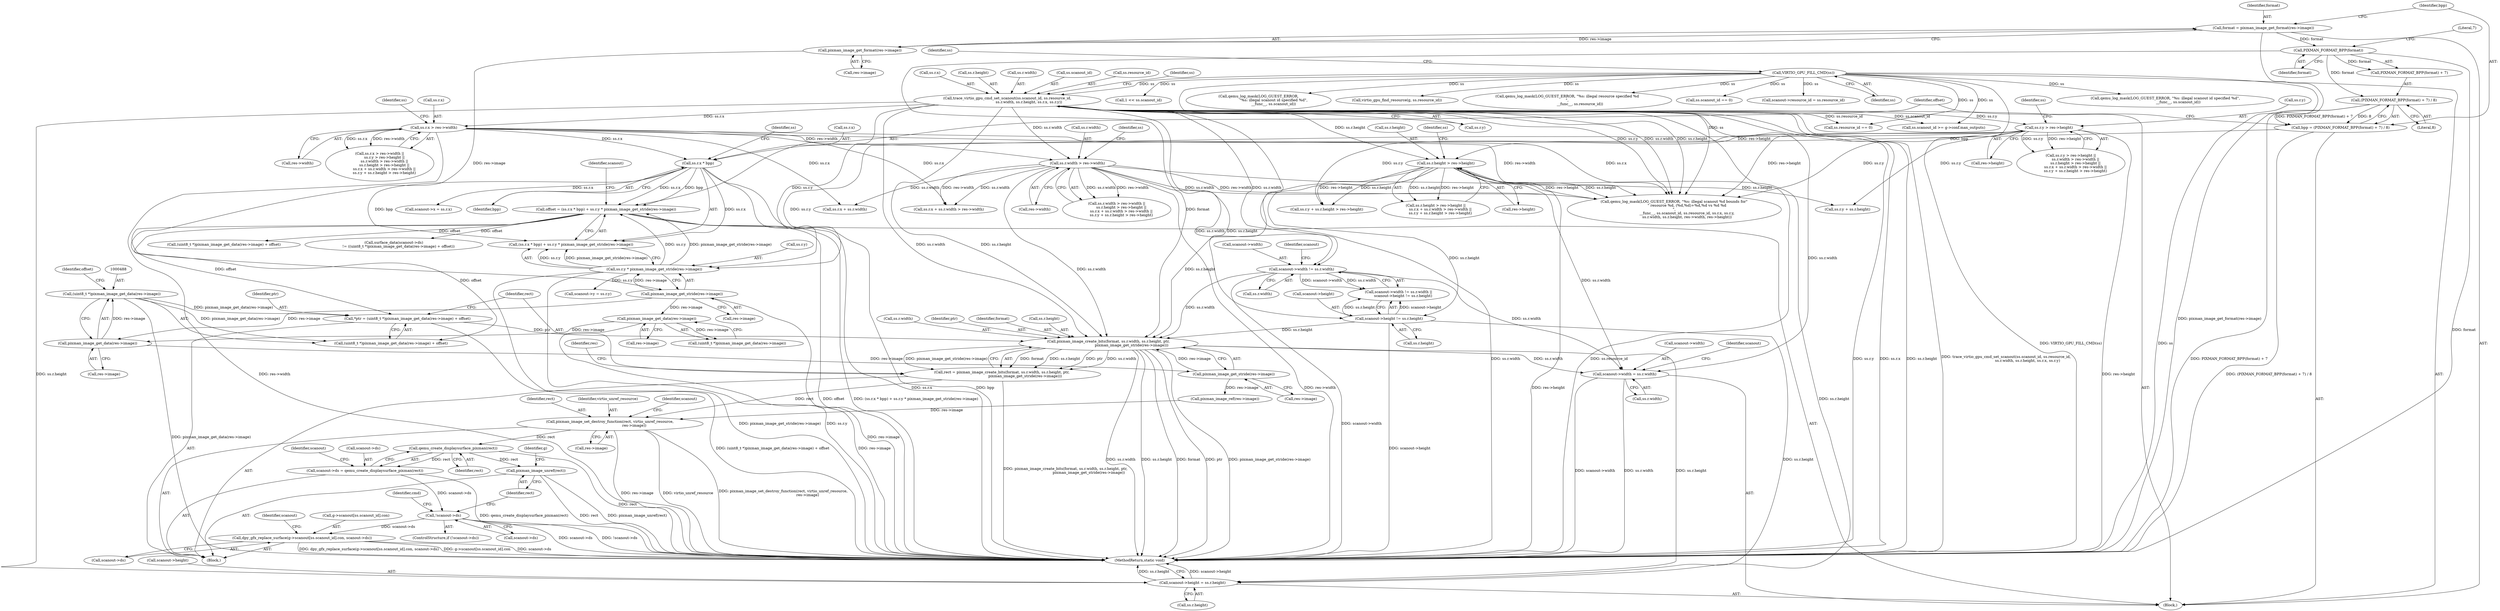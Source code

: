 digraph "0_qemu_dd248ed7e204ee8a1873914e02b8b526e8f1b80d@API" {
"1000496" [label="(Call,pixman_image_create_bits(format, ss.r.width, ss.r.height, ptr,\n                                        pixman_image_get_stride(res->image)))"];
"1000418" [label="(Call,PIXMAN_FORMAT_BPP(format))"];
"1000408" [label="(Call,format = pixman_image_get_format(res->image))"];
"1000410" [label="(Call,pixman_image_get_format(res->image))"];
"1000463" [label="(Call,scanout->width != ss.r.width)"];
"1000114" [label="(Call,trace_virtio_gpu_cmd_set_scanout(ss.scanout_id, ss.resource_id,\n                                     ss.r.width, ss.r.height, ss.r.x, ss.r.y))"];
"1000112" [label="(Call,VIRTIO_GPU_FILL_CMD(ss))"];
"1000305" [label="(Call,ss.r.width > res->width)"];
"1000285" [label="(Call,ss.r.x > res->width)"];
"1000315" [label="(Call,ss.r.height > res->height)"];
"1000295" [label="(Call,ss.r.y > res->height)"];
"1000472" [label="(Call,scanout->height != ss.r.height)"];
"1000484" [label="(Call,*ptr = (uint8_t *)pixman_image_get_data(res->image) + offset)"];
"1000487" [label="(Call,(uint8_t *)pixman_image_get_data(res->image))"];
"1000489" [label="(Call,pixman_image_get_data(res->image))"];
"1000457" [label="(Call,pixman_image_get_data(res->image))"];
"1000438" [label="(Call,pixman_image_get_stride(res->image))"];
"1000422" [label="(Call,offset = (ss.r.x * bpp) + ss.r.y * pixman_image_get_stride(res->image))"];
"1000425" [label="(Call,ss.r.x * bpp)"];
"1000414" [label="(Call,bpp = (PIXMAN_FORMAT_BPP(format) + 7) / 8)"];
"1000416" [label="(Call,(PIXMAN_FORMAT_BPP(format) + 7) / 8)"];
"1000432" [label="(Call,ss.r.y * pixman_image_get_stride(res->image))"];
"1000509" [label="(Call,pixman_image_get_stride(res->image))"];
"1000494" [label="(Call,rect = pixman_image_create_bits(format, ss.r.width, ss.r.height, ptr,\n                                        pixman_image_get_stride(res->image)))"];
"1000517" [label="(Call,pixman_image_set_destroy_function(rect, virtio_unref_resource,\n                                          res->image))"];
"1000527" [label="(Call,qemu_create_displaysurface_pixman(rect))"];
"1000523" [label="(Call,scanout->ds = qemu_create_displaysurface_pixman(rect))"];
"1000530" [label="(Call,!scanout->ds)"];
"1000543" [label="(Call,dpy_gfx_replace_surface(g->scanout[ss.scanout_id].con, scanout->ds))"];
"1000541" [label="(Call,pixman_image_unref(rect))"];
"1000581" [label="(Call,scanout->width = ss.r.width)"];
"1000590" [label="(Call,scanout->height = ss.r.height)"];
"1000112" [label="(Call,VIRTIO_GPU_FILL_CMD(ss))"];
"1000541" [label="(Call,pixman_image_unref(rect))"];
"1000498" [label="(Call,ss.r.width)"];
"1000585" [label="(Call,ss.r.width)"];
"1000435" [label="(Identifier,ss)"];
"1000114" [label="(Call,trace_virtio_gpu_cmd_set_scanout(ss.scanout_id, ss.resource_id,\n                                     ss.r.width, ss.r.height, ss.r.x, ss.r.y))"];
"1000494" [label="(Call,rect = pixman_image_create_bits(format, ss.r.width, ss.r.height, ptr,\n                                        pixman_image_get_stride(res->image)))"];
"1000321" [label="(Call,res->height)"];
"1000284" [label="(Call,ss.r.x > res->width ||\n        ss.r.y > res->height ||\n        ss.r.width > res->width ||\n        ss.r.height > res->height ||\n        ss.r.x + ss.r.width > res->width ||\n        ss.r.y + ss.r.height > res->height)"];
"1000152" [label="(Call,qemu_log_mask(LOG_GUEST_ERROR, \"%s: illegal scanout id specified %d\",\n                      __func__, ss.scanout_id))"];
"1000314" [label="(Call,ss.r.height > res->height ||\n        ss.r.x + ss.r.width > res->width ||\n        ss.r.y + ss.r.height > res->height)"];
"1000118" [label="(Call,ss.resource_id)"];
"1000432" [label="(Call,ss.r.y * pixman_image_get_stride(res->image))"];
"1000481" [label="(Block,)"];
"1000207" [label="(Call,1 << ss.scanout_id)"];
"1000495" [label="(Identifier,rect)"];
"1000484" [label="(Call,*ptr = (uint8_t *)pixman_image_get_data(res->image) + offset)"];
"1000547" [label="(Identifier,g)"];
"1000489" [label="(Call,pixman_image_get_data(res->image))"];
"1000544" [label="(Call,g->scanout[ss.scanout_id].con)"];
"1000524" [label="(Call,scanout->ds)"];
"1000543" [label="(Call,dpy_gfx_replace_surface(g->scanout[ss.scanout_id].con, scanout->ds))"];
"1000433" [label="(Call,ss.r.y)"];
"1000486" [label="(Call,(uint8_t *)pixman_image_get_data(res->image) + offset)"];
"1000487" [label="(Call,(uint8_t *)pixman_image_get_data(res->image))"];
"1000171" [label="(Call,ss.resource_id == 0)"];
"1000463" [label="(Call,scanout->width != ss.r.width)"];
"1000518" [label="(Identifier,rect)"];
"1000455" [label="(Call,(uint8_t *)pixman_image_get_data(res->image))"];
"1000410" [label="(Call,pixman_image_get_format(res->image))"];
"1000305" [label="(Call,ss.r.width > res->width)"];
"1000472" [label="(Call,scanout->height != ss.r.height)"];
"1000422" [label="(Call,offset = (ss.r.x * bpp) + ss.r.y * pixman_image_get_stride(res->image))"];
"1000356" [label="(Call,qemu_log_mask(LOG_GUEST_ERROR, \"%s: illegal scanout %d bounds for\"\n                      \" resource %d, (%d,%d)+%d,%d vs %d %d\n\",\n                      __func__, ss.scanout_id, ss.resource_id, ss.r.x, ss.r.y,\n                      ss.r.width, ss.r.height, res->width, res->height))"];
"1000424" [label="(Call,(ss.r.x * bpp) + ss.r.y * pixman_image_get_stride(res->image))"];
"1000530" [label="(Call,!scanout->ds)"];
"1000316" [label="(Call,ss.r.height)"];
"1000311" [label="(Call,res->width)"];
"1000219" [label="(Call,qemu_log_mask(LOG_GUEST_ERROR,\n                          \"%s: illegal scanout id specified %d\",\n                          __func__, ss.scanout_id))"];
"1000116" [label="(Identifier,ss)"];
"1000329" [label="(Identifier,ss)"];
"1000474" [label="(Identifier,scanout)"];
"1000144" [label="(Identifier,ss)"];
"1000529" [label="(ControlStructure,if (!scanout->ds))"];
"1000446" [label="(Identifier,scanout)"];
"1000508" [label="(Identifier,ptr)"];
"1000325" [label="(Call,ss.r.x + ss.r.width > res->width)"];
"1000419" [label="(Identifier,format)"];
"1000519" [label="(Identifier,virtio_unref_resource)"];
"1000509" [label="(Call,pixman_image_get_stride(res->image))"];
"1000131" [label="(Call,ss.r.x)"];
"1000476" [label="(Call,ss.r.height)"];
"1000462" [label="(Call,scanout->width != ss.r.width ||\n        scanout->height != ss.r.height)"];
"1000261" [label="(Call,virtio_gpu_find_resource(g, ss.resource_id))"];
"1000473" [label="(Call,scanout->height)"];
"1000304" [label="(Call,ss.r.width > res->width ||\n        ss.r.height > res->height ||\n        ss.r.x + ss.r.width > res->width ||\n        ss.r.y + ss.r.height > res->height)"];
"1000490" [label="(Call,res->image)"];
"1000438" [label="(Call,pixman_image_get_stride(res->image))"];
"1000308" [label="(Identifier,ss)"];
"1000590" [label="(Call,scanout->height = ss.r.height)"];
"1000285" [label="(Call,ss.r.x > res->width)"];
"1000291" [label="(Call,res->width)"];
"1000582" [label="(Call,scanout->width)"];
"1000532" [label="(Identifier,scanout)"];
"1000301" [label="(Call,res->height)"];
"1000558" [label="(Identifier,scanout)"];
"1000414" [label="(Call,bpp = (PIXMAN_FORMAT_BPP(format) + 7) / 8)"];
"1000318" [label="(Identifier,ss)"];
"1000126" [label="(Call,ss.r.height)"];
"1000563" [label="(Call,scanout->x = ss.r.x)"];
"1000270" [label="(Call,qemu_log_mask(LOG_GUEST_ERROR, \"%s: illegal resource specified %d\n\",\n                      __func__, ss.resource_id))"];
"1000493" [label="(Identifier,offset)"];
"1000457" [label="(Call,pixman_image_get_data(res->image))"];
"1000458" [label="(Call,res->image)"];
"1000542" [label="(Identifier,rect)"];
"1000213" [label="(Call,ss.scanout_id == 0)"];
"1000520" [label="(Call,res->image)"];
"1000426" [label="(Call,ss.r.x)"];
"1000418" [label="(Call,PIXMAN_FORMAT_BPP(format))"];
"1000315" [label="(Call,ss.r.height > res->height)"];
"1000306" [label="(Call,ss.r.width)"];
"1000581" [label="(Call,scanout->width = ss.r.width)"];
"1000411" [label="(Call,res->image)"];
"1000326" [label="(Call,ss.r.x + ss.r.width)"];
"1000454" [label="(Call,(uint8_t *)pixman_image_get_data(res->image) + offset)"];
"1000523" [label="(Call,scanout->ds = qemu_create_displaysurface_pixman(rect))"];
"1000537" [label="(Identifier,cmd)"];
"1000121" [label="(Call,ss.r.width)"];
"1000295" [label="(Call,ss.r.y > res->height)"];
"1000417" [label="(Call,PIXMAN_FORMAT_BPP(format) + 7)"];
"1000556" [label="(Call,scanout->resource_id = ss.resource_id)"];
"1000423" [label="(Identifier,offset)"];
"1000420" [label="(Literal,7)"];
"1000341" [label="(Call,ss.r.y + ss.r.height)"];
"1000431" [label="(Identifier,bpp)"];
"1000497" [label="(Identifier,format)"];
"1000298" [label="(Identifier,ss)"];
"1000572" [label="(Call,scanout->y = ss.r.y)"];
"1000531" [label="(Call,scanout->ds)"];
"1000591" [label="(Call,scanout->height)"];
"1000592" [label="(Identifier,scanout)"];
"1000113" [label="(Identifier,ss)"];
"1000296" [label="(Call,ss.r.y)"];
"1000525" [label="(Identifier,scanout)"];
"1000513" [label="(Call,pixman_image_ref(res->image))"];
"1000415" [label="(Identifier,bpp)"];
"1000485" [label="(Identifier,ptr)"];
"1000553" [label="(Call,scanout->ds)"];
"1000496" [label="(Call,pixman_image_create_bits(format, ss.r.width, ss.r.height, ptr,\n                                        pixman_image_get_stride(res->image)))"];
"1000464" [label="(Call,scanout->width)"];
"1000527" [label="(Call,qemu_create_displaysurface_pixman(rect))"];
"1000286" [label="(Call,ss.r.x)"];
"1000517" [label="(Call,pixman_image_set_destroy_function(rect, virtio_unref_resource,\n                                          res->image))"];
"1000408" [label="(Call,format = pixman_image_get_format(res->image))"];
"1000294" [label="(Call,ss.r.y > res->height ||\n        ss.r.width > res->width ||\n        ss.r.height > res->height ||\n        ss.r.x + ss.r.width > res->width ||\n        ss.r.y + ss.r.height > res->height)"];
"1000425" [label="(Call,ss.r.x * bpp)"];
"1000594" [label="(Call,ss.r.height)"];
"1000136" [label="(Call,ss.r.y)"];
"1000503" [label="(Call,ss.r.height)"];
"1000599" [label="(MethodReturn,static void)"];
"1000115" [label="(Call,ss.scanout_id)"];
"1000510" [label="(Call,res->image)"];
"1000449" [label="(Call,surface_data(scanout->ds)\n        != ((uint8_t *)pixman_image_get_data(res->image) + offset))"];
"1000467" [label="(Call,ss.r.width)"];
"1000340" [label="(Call,ss.r.y + ss.r.height > res->height)"];
"1000416" [label="(Call,(PIXMAN_FORMAT_BPP(format) + 7) / 8)"];
"1000142" [label="(Call,ss.scanout_id >= g->conf.max_outputs)"];
"1000105" [label="(Block,)"];
"1000439" [label="(Call,res->image)"];
"1000515" [label="(Identifier,res)"];
"1000409" [label="(Identifier,format)"];
"1000421" [label="(Literal,8)"];
"1000528" [label="(Identifier,rect)"];
"1000496" -> "1000494"  [label="AST: "];
"1000496" -> "1000509"  [label="CFG: "];
"1000497" -> "1000496"  [label="AST: "];
"1000498" -> "1000496"  [label="AST: "];
"1000503" -> "1000496"  [label="AST: "];
"1000508" -> "1000496"  [label="AST: "];
"1000509" -> "1000496"  [label="AST: "];
"1000494" -> "1000496"  [label="CFG: "];
"1000496" -> "1000599"  [label="DDG: pixman_image_get_stride(res->image)"];
"1000496" -> "1000599"  [label="DDG: ss.r.width"];
"1000496" -> "1000599"  [label="DDG: ss.r.height"];
"1000496" -> "1000599"  [label="DDG: format"];
"1000496" -> "1000599"  [label="DDG: ptr"];
"1000496" -> "1000494"  [label="DDG: format"];
"1000496" -> "1000494"  [label="DDG: ss.r.height"];
"1000496" -> "1000494"  [label="DDG: ptr"];
"1000496" -> "1000494"  [label="DDG: ss.r.width"];
"1000496" -> "1000494"  [label="DDG: pixman_image_get_stride(res->image)"];
"1000418" -> "1000496"  [label="DDG: format"];
"1000463" -> "1000496"  [label="DDG: ss.r.width"];
"1000114" -> "1000496"  [label="DDG: ss.r.width"];
"1000114" -> "1000496"  [label="DDG: ss.r.height"];
"1000305" -> "1000496"  [label="DDG: ss.r.width"];
"1000315" -> "1000496"  [label="DDG: ss.r.height"];
"1000472" -> "1000496"  [label="DDG: ss.r.height"];
"1000484" -> "1000496"  [label="DDG: ptr"];
"1000509" -> "1000496"  [label="DDG: res->image"];
"1000496" -> "1000581"  [label="DDG: ss.r.width"];
"1000496" -> "1000590"  [label="DDG: ss.r.height"];
"1000418" -> "1000417"  [label="AST: "];
"1000418" -> "1000419"  [label="CFG: "];
"1000419" -> "1000418"  [label="AST: "];
"1000420" -> "1000418"  [label="CFG: "];
"1000418" -> "1000599"  [label="DDG: format"];
"1000418" -> "1000416"  [label="DDG: format"];
"1000418" -> "1000417"  [label="DDG: format"];
"1000408" -> "1000418"  [label="DDG: format"];
"1000408" -> "1000105"  [label="AST: "];
"1000408" -> "1000410"  [label="CFG: "];
"1000409" -> "1000408"  [label="AST: "];
"1000410" -> "1000408"  [label="AST: "];
"1000415" -> "1000408"  [label="CFG: "];
"1000408" -> "1000599"  [label="DDG: pixman_image_get_format(res->image)"];
"1000410" -> "1000408"  [label="DDG: res->image"];
"1000410" -> "1000411"  [label="CFG: "];
"1000411" -> "1000410"  [label="AST: "];
"1000410" -> "1000438"  [label="DDG: res->image"];
"1000463" -> "1000462"  [label="AST: "];
"1000463" -> "1000467"  [label="CFG: "];
"1000464" -> "1000463"  [label="AST: "];
"1000467" -> "1000463"  [label="AST: "];
"1000474" -> "1000463"  [label="CFG: "];
"1000462" -> "1000463"  [label="CFG: "];
"1000463" -> "1000599"  [label="DDG: scanout->width"];
"1000463" -> "1000462"  [label="DDG: scanout->width"];
"1000463" -> "1000462"  [label="DDG: ss.r.width"];
"1000114" -> "1000463"  [label="DDG: ss.r.width"];
"1000305" -> "1000463"  [label="DDG: ss.r.width"];
"1000463" -> "1000581"  [label="DDG: ss.r.width"];
"1000114" -> "1000105"  [label="AST: "];
"1000114" -> "1000136"  [label="CFG: "];
"1000115" -> "1000114"  [label="AST: "];
"1000118" -> "1000114"  [label="AST: "];
"1000121" -> "1000114"  [label="AST: "];
"1000126" -> "1000114"  [label="AST: "];
"1000131" -> "1000114"  [label="AST: "];
"1000136" -> "1000114"  [label="AST: "];
"1000144" -> "1000114"  [label="CFG: "];
"1000114" -> "1000599"  [label="DDG: ss.r.height"];
"1000114" -> "1000599"  [label="DDG: trace_virtio_gpu_cmd_set_scanout(ss.scanout_id, ss.resource_id,\n                                     ss.r.width, ss.r.height, ss.r.x, ss.r.y)"];
"1000114" -> "1000599"  [label="DDG: ss.r.width"];
"1000114" -> "1000599"  [label="DDG: ss.resource_id"];
"1000114" -> "1000599"  [label="DDG: ss.r.y"];
"1000114" -> "1000599"  [label="DDG: ss.r.x"];
"1000112" -> "1000114"  [label="DDG: ss"];
"1000114" -> "1000142"  [label="DDG: ss.scanout_id"];
"1000114" -> "1000171"  [label="DDG: ss.resource_id"];
"1000114" -> "1000285"  [label="DDG: ss.r.x"];
"1000114" -> "1000295"  [label="DDG: ss.r.y"];
"1000114" -> "1000305"  [label="DDG: ss.r.width"];
"1000114" -> "1000315"  [label="DDG: ss.r.height"];
"1000114" -> "1000356"  [label="DDG: ss.r.y"];
"1000114" -> "1000356"  [label="DDG: ss.r.width"];
"1000114" -> "1000356"  [label="DDG: ss.r.height"];
"1000114" -> "1000432"  [label="DDG: ss.r.y"];
"1000114" -> "1000472"  [label="DDG: ss.r.height"];
"1000114" -> "1000581"  [label="DDG: ss.r.width"];
"1000114" -> "1000590"  [label="DDG: ss.r.height"];
"1000112" -> "1000105"  [label="AST: "];
"1000112" -> "1000113"  [label="CFG: "];
"1000113" -> "1000112"  [label="AST: "];
"1000116" -> "1000112"  [label="CFG: "];
"1000112" -> "1000599"  [label="DDG: VIRTIO_GPU_FILL_CMD(ss)"];
"1000112" -> "1000599"  [label="DDG: ss"];
"1000112" -> "1000142"  [label="DDG: ss"];
"1000112" -> "1000152"  [label="DDG: ss"];
"1000112" -> "1000171"  [label="DDG: ss"];
"1000112" -> "1000207"  [label="DDG: ss"];
"1000112" -> "1000213"  [label="DDG: ss"];
"1000112" -> "1000219"  [label="DDG: ss"];
"1000112" -> "1000261"  [label="DDG: ss"];
"1000112" -> "1000270"  [label="DDG: ss"];
"1000112" -> "1000356"  [label="DDG: ss"];
"1000112" -> "1000556"  [label="DDG: ss"];
"1000305" -> "1000304"  [label="AST: "];
"1000305" -> "1000311"  [label="CFG: "];
"1000306" -> "1000305"  [label="AST: "];
"1000311" -> "1000305"  [label="AST: "];
"1000318" -> "1000305"  [label="CFG: "];
"1000304" -> "1000305"  [label="CFG: "];
"1000305" -> "1000599"  [label="DDG: res->width"];
"1000305" -> "1000304"  [label="DDG: ss.r.width"];
"1000305" -> "1000304"  [label="DDG: res->width"];
"1000285" -> "1000305"  [label="DDG: res->width"];
"1000305" -> "1000325"  [label="DDG: ss.r.width"];
"1000305" -> "1000325"  [label="DDG: res->width"];
"1000305" -> "1000326"  [label="DDG: ss.r.width"];
"1000305" -> "1000356"  [label="DDG: ss.r.width"];
"1000305" -> "1000356"  [label="DDG: res->width"];
"1000305" -> "1000581"  [label="DDG: ss.r.width"];
"1000285" -> "1000284"  [label="AST: "];
"1000285" -> "1000291"  [label="CFG: "];
"1000286" -> "1000285"  [label="AST: "];
"1000291" -> "1000285"  [label="AST: "];
"1000298" -> "1000285"  [label="CFG: "];
"1000284" -> "1000285"  [label="CFG: "];
"1000285" -> "1000599"  [label="DDG: res->width"];
"1000285" -> "1000284"  [label="DDG: ss.r.x"];
"1000285" -> "1000284"  [label="DDG: res->width"];
"1000285" -> "1000325"  [label="DDG: ss.r.x"];
"1000285" -> "1000326"  [label="DDG: ss.r.x"];
"1000285" -> "1000356"  [label="DDG: ss.r.x"];
"1000285" -> "1000356"  [label="DDG: res->width"];
"1000285" -> "1000425"  [label="DDG: ss.r.x"];
"1000315" -> "1000314"  [label="AST: "];
"1000315" -> "1000321"  [label="CFG: "];
"1000316" -> "1000315"  [label="AST: "];
"1000321" -> "1000315"  [label="AST: "];
"1000329" -> "1000315"  [label="CFG: "];
"1000314" -> "1000315"  [label="CFG: "];
"1000315" -> "1000599"  [label="DDG: res->height"];
"1000315" -> "1000314"  [label="DDG: ss.r.height"];
"1000315" -> "1000314"  [label="DDG: res->height"];
"1000295" -> "1000315"  [label="DDG: res->height"];
"1000315" -> "1000340"  [label="DDG: ss.r.height"];
"1000315" -> "1000340"  [label="DDG: res->height"];
"1000315" -> "1000341"  [label="DDG: ss.r.height"];
"1000315" -> "1000356"  [label="DDG: ss.r.height"];
"1000315" -> "1000356"  [label="DDG: res->height"];
"1000315" -> "1000472"  [label="DDG: ss.r.height"];
"1000315" -> "1000590"  [label="DDG: ss.r.height"];
"1000295" -> "1000294"  [label="AST: "];
"1000295" -> "1000301"  [label="CFG: "];
"1000296" -> "1000295"  [label="AST: "];
"1000301" -> "1000295"  [label="AST: "];
"1000308" -> "1000295"  [label="CFG: "];
"1000294" -> "1000295"  [label="CFG: "];
"1000295" -> "1000599"  [label="DDG: res->height"];
"1000295" -> "1000294"  [label="DDG: ss.r.y"];
"1000295" -> "1000294"  [label="DDG: res->height"];
"1000295" -> "1000340"  [label="DDG: ss.r.y"];
"1000295" -> "1000341"  [label="DDG: ss.r.y"];
"1000295" -> "1000356"  [label="DDG: ss.r.y"];
"1000295" -> "1000356"  [label="DDG: res->height"];
"1000295" -> "1000432"  [label="DDG: ss.r.y"];
"1000472" -> "1000462"  [label="AST: "];
"1000472" -> "1000476"  [label="CFG: "];
"1000473" -> "1000472"  [label="AST: "];
"1000476" -> "1000472"  [label="AST: "];
"1000462" -> "1000472"  [label="CFG: "];
"1000472" -> "1000599"  [label="DDG: scanout->height"];
"1000472" -> "1000462"  [label="DDG: scanout->height"];
"1000472" -> "1000462"  [label="DDG: ss.r.height"];
"1000472" -> "1000590"  [label="DDG: ss.r.height"];
"1000484" -> "1000481"  [label="AST: "];
"1000484" -> "1000486"  [label="CFG: "];
"1000485" -> "1000484"  [label="AST: "];
"1000486" -> "1000484"  [label="AST: "];
"1000495" -> "1000484"  [label="CFG: "];
"1000484" -> "1000599"  [label="DDG: (uint8_t *)pixman_image_get_data(res->image) + offset"];
"1000487" -> "1000484"  [label="DDG: pixman_image_get_data(res->image)"];
"1000422" -> "1000484"  [label="DDG: offset"];
"1000487" -> "1000486"  [label="AST: "];
"1000487" -> "1000489"  [label="CFG: "];
"1000488" -> "1000487"  [label="AST: "];
"1000489" -> "1000487"  [label="AST: "];
"1000493" -> "1000487"  [label="CFG: "];
"1000487" -> "1000599"  [label="DDG: pixman_image_get_data(res->image)"];
"1000487" -> "1000486"  [label="DDG: pixman_image_get_data(res->image)"];
"1000489" -> "1000487"  [label="DDG: res->image"];
"1000489" -> "1000490"  [label="CFG: "];
"1000490" -> "1000489"  [label="AST: "];
"1000457" -> "1000489"  [label="DDG: res->image"];
"1000438" -> "1000489"  [label="DDG: res->image"];
"1000489" -> "1000509"  [label="DDG: res->image"];
"1000457" -> "1000455"  [label="AST: "];
"1000457" -> "1000458"  [label="CFG: "];
"1000458" -> "1000457"  [label="AST: "];
"1000455" -> "1000457"  [label="CFG: "];
"1000457" -> "1000599"  [label="DDG: res->image"];
"1000457" -> "1000455"  [label="DDG: res->image"];
"1000438" -> "1000457"  [label="DDG: res->image"];
"1000438" -> "1000432"  [label="AST: "];
"1000438" -> "1000439"  [label="CFG: "];
"1000439" -> "1000438"  [label="AST: "];
"1000432" -> "1000438"  [label="CFG: "];
"1000438" -> "1000599"  [label="DDG: res->image"];
"1000438" -> "1000432"  [label="DDG: res->image"];
"1000422" -> "1000105"  [label="AST: "];
"1000422" -> "1000424"  [label="CFG: "];
"1000423" -> "1000422"  [label="AST: "];
"1000424" -> "1000422"  [label="AST: "];
"1000446" -> "1000422"  [label="CFG: "];
"1000422" -> "1000599"  [label="DDG: offset"];
"1000422" -> "1000599"  [label="DDG: (ss.r.x * bpp) + ss.r.y * pixman_image_get_stride(res->image)"];
"1000425" -> "1000422"  [label="DDG: ss.r.x"];
"1000425" -> "1000422"  [label="DDG: bpp"];
"1000432" -> "1000422"  [label="DDG: ss.r.y"];
"1000432" -> "1000422"  [label="DDG: pixman_image_get_stride(res->image)"];
"1000422" -> "1000449"  [label="DDG: offset"];
"1000422" -> "1000454"  [label="DDG: offset"];
"1000422" -> "1000486"  [label="DDG: offset"];
"1000425" -> "1000424"  [label="AST: "];
"1000425" -> "1000431"  [label="CFG: "];
"1000426" -> "1000425"  [label="AST: "];
"1000431" -> "1000425"  [label="AST: "];
"1000435" -> "1000425"  [label="CFG: "];
"1000425" -> "1000599"  [label="DDG: ss.r.x"];
"1000425" -> "1000599"  [label="DDG: bpp"];
"1000425" -> "1000424"  [label="DDG: ss.r.x"];
"1000425" -> "1000424"  [label="DDG: bpp"];
"1000414" -> "1000425"  [label="DDG: bpp"];
"1000425" -> "1000563"  [label="DDG: ss.r.x"];
"1000414" -> "1000105"  [label="AST: "];
"1000414" -> "1000416"  [label="CFG: "];
"1000415" -> "1000414"  [label="AST: "];
"1000416" -> "1000414"  [label="AST: "];
"1000423" -> "1000414"  [label="CFG: "];
"1000414" -> "1000599"  [label="DDG: (PIXMAN_FORMAT_BPP(format) + 7) / 8"];
"1000416" -> "1000414"  [label="DDG: PIXMAN_FORMAT_BPP(format) + 7"];
"1000416" -> "1000414"  [label="DDG: 8"];
"1000416" -> "1000421"  [label="CFG: "];
"1000417" -> "1000416"  [label="AST: "];
"1000421" -> "1000416"  [label="AST: "];
"1000416" -> "1000599"  [label="DDG: PIXMAN_FORMAT_BPP(format) + 7"];
"1000432" -> "1000424"  [label="AST: "];
"1000433" -> "1000432"  [label="AST: "];
"1000424" -> "1000432"  [label="CFG: "];
"1000432" -> "1000599"  [label="DDG: pixman_image_get_stride(res->image)"];
"1000432" -> "1000599"  [label="DDG: ss.r.y"];
"1000432" -> "1000424"  [label="DDG: ss.r.y"];
"1000432" -> "1000424"  [label="DDG: pixman_image_get_stride(res->image)"];
"1000432" -> "1000572"  [label="DDG: ss.r.y"];
"1000509" -> "1000510"  [label="CFG: "];
"1000510" -> "1000509"  [label="AST: "];
"1000509" -> "1000513"  [label="DDG: res->image"];
"1000494" -> "1000481"  [label="AST: "];
"1000495" -> "1000494"  [label="AST: "];
"1000515" -> "1000494"  [label="CFG: "];
"1000494" -> "1000599"  [label="DDG: pixman_image_create_bits(format, ss.r.width, ss.r.height, ptr,\n                                        pixman_image_get_stride(res->image))"];
"1000494" -> "1000517"  [label="DDG: rect"];
"1000517" -> "1000481"  [label="AST: "];
"1000517" -> "1000520"  [label="CFG: "];
"1000518" -> "1000517"  [label="AST: "];
"1000519" -> "1000517"  [label="AST: "];
"1000520" -> "1000517"  [label="AST: "];
"1000525" -> "1000517"  [label="CFG: "];
"1000517" -> "1000599"  [label="DDG: res->image"];
"1000517" -> "1000599"  [label="DDG: virtio_unref_resource"];
"1000517" -> "1000599"  [label="DDG: pixman_image_set_destroy_function(rect, virtio_unref_resource,\n                                          res->image)"];
"1000513" -> "1000517"  [label="DDG: res->image"];
"1000517" -> "1000527"  [label="DDG: rect"];
"1000527" -> "1000523"  [label="AST: "];
"1000527" -> "1000528"  [label="CFG: "];
"1000528" -> "1000527"  [label="AST: "];
"1000523" -> "1000527"  [label="CFG: "];
"1000527" -> "1000599"  [label="DDG: rect"];
"1000527" -> "1000523"  [label="DDG: rect"];
"1000527" -> "1000541"  [label="DDG: rect"];
"1000523" -> "1000481"  [label="AST: "];
"1000524" -> "1000523"  [label="AST: "];
"1000532" -> "1000523"  [label="CFG: "];
"1000523" -> "1000599"  [label="DDG: qemu_create_displaysurface_pixman(rect)"];
"1000523" -> "1000530"  [label="DDG: scanout->ds"];
"1000530" -> "1000529"  [label="AST: "];
"1000530" -> "1000531"  [label="CFG: "];
"1000531" -> "1000530"  [label="AST: "];
"1000537" -> "1000530"  [label="CFG: "];
"1000542" -> "1000530"  [label="CFG: "];
"1000530" -> "1000599"  [label="DDG: scanout->ds"];
"1000530" -> "1000599"  [label="DDG: !scanout->ds"];
"1000530" -> "1000543"  [label="DDG: scanout->ds"];
"1000543" -> "1000481"  [label="AST: "];
"1000543" -> "1000553"  [label="CFG: "];
"1000544" -> "1000543"  [label="AST: "];
"1000553" -> "1000543"  [label="AST: "];
"1000558" -> "1000543"  [label="CFG: "];
"1000543" -> "1000599"  [label="DDG: scanout->ds"];
"1000543" -> "1000599"  [label="DDG: dpy_gfx_replace_surface(g->scanout[ss.scanout_id].con, scanout->ds)"];
"1000543" -> "1000599"  [label="DDG: g->scanout[ss.scanout_id].con"];
"1000541" -> "1000481"  [label="AST: "];
"1000541" -> "1000542"  [label="CFG: "];
"1000542" -> "1000541"  [label="AST: "];
"1000547" -> "1000541"  [label="CFG: "];
"1000541" -> "1000599"  [label="DDG: rect"];
"1000541" -> "1000599"  [label="DDG: pixman_image_unref(rect)"];
"1000581" -> "1000105"  [label="AST: "];
"1000581" -> "1000585"  [label="CFG: "];
"1000582" -> "1000581"  [label="AST: "];
"1000585" -> "1000581"  [label="AST: "];
"1000592" -> "1000581"  [label="CFG: "];
"1000581" -> "1000599"  [label="DDG: scanout->width"];
"1000581" -> "1000599"  [label="DDG: ss.r.width"];
"1000590" -> "1000105"  [label="AST: "];
"1000590" -> "1000594"  [label="CFG: "];
"1000591" -> "1000590"  [label="AST: "];
"1000594" -> "1000590"  [label="AST: "];
"1000599" -> "1000590"  [label="CFG: "];
"1000590" -> "1000599"  [label="DDG: scanout->height"];
"1000590" -> "1000599"  [label="DDG: ss.r.height"];
}
